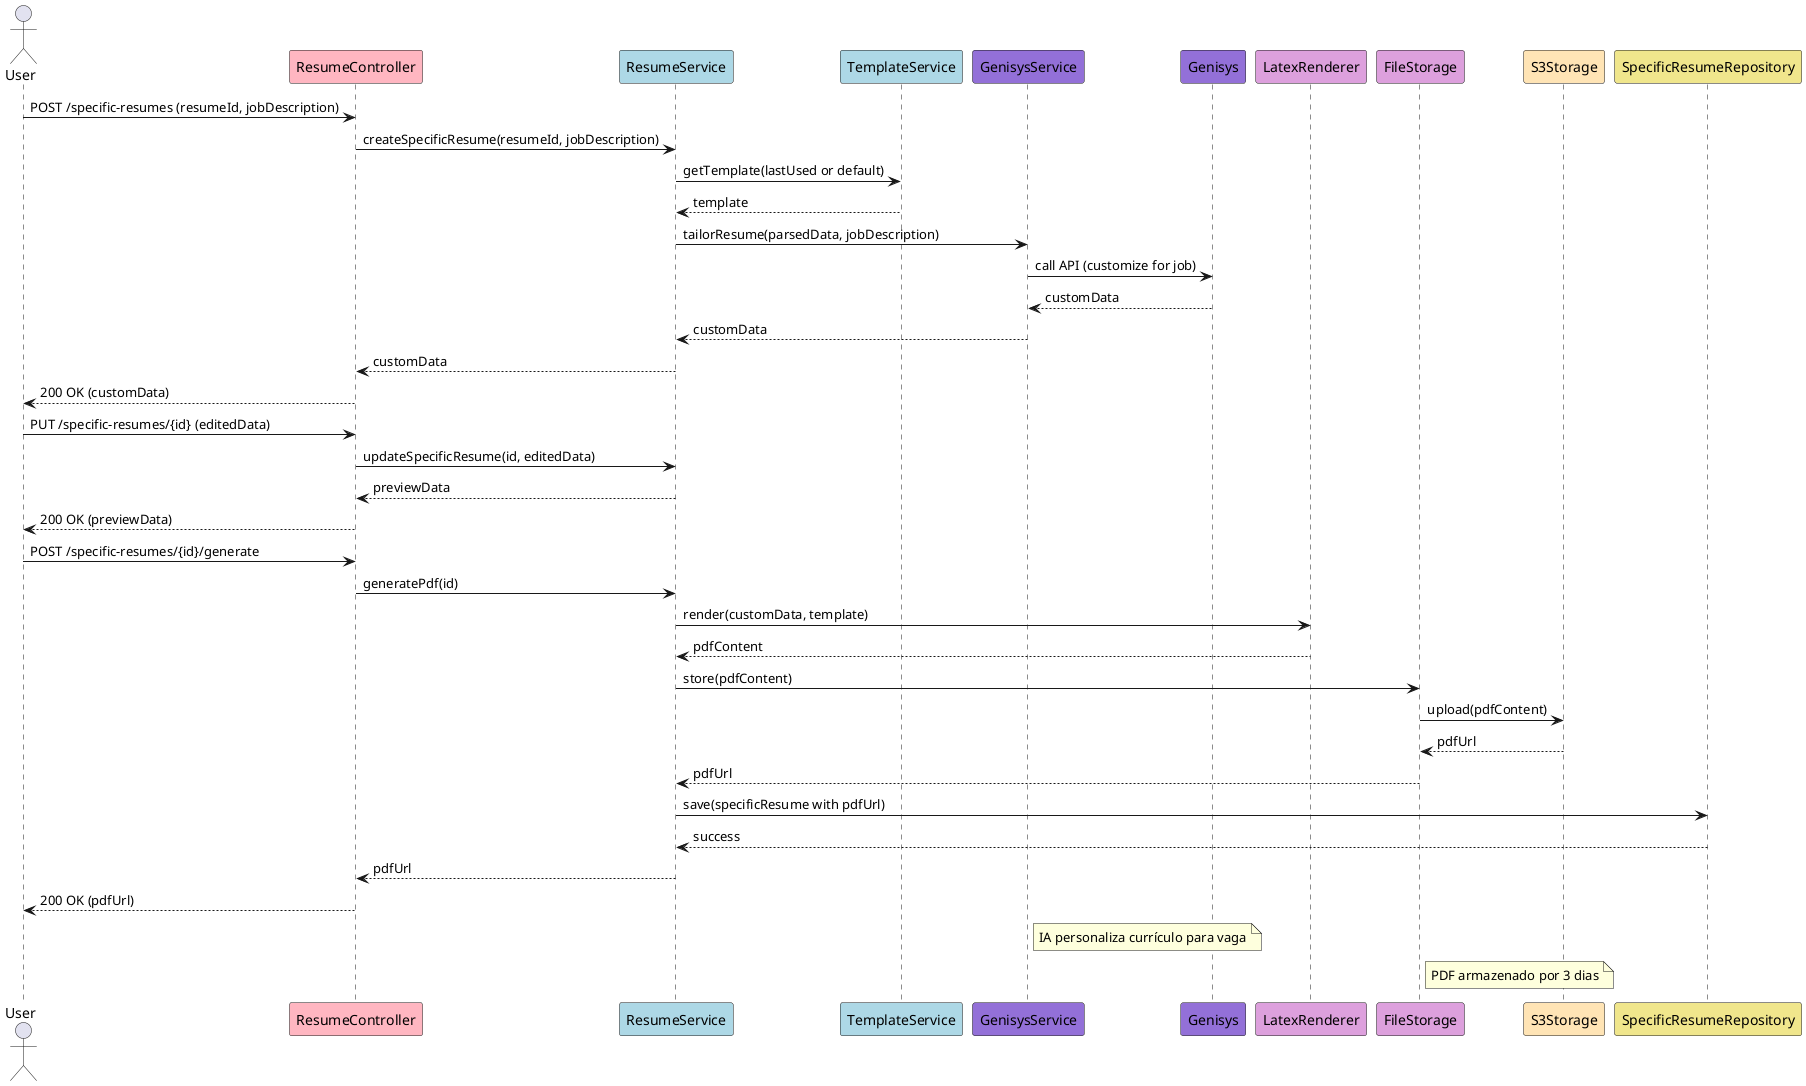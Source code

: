 '	This is part of the documentation of Deployo.io Resume Builder System.
'	Copyright (C) 2025
'	Leila Otto Algarve
'	See LICENSE.md for copying conditions. 
@startuml
actor User
participant "ResumeController" as RC #LightPink
participant "ResumeService" as RS #LightBlue
participant "TemplateService" as TS #LightBlue
participant "GenisysService" as GS #MediumPurple
participant "Genisys" as G #MediumPurple
participant "LatexRenderer" as LR #Plum
participant "FileStorage" as FS #Plum
participant "S3Storage" as S3 #Moccasin
participant "SpecificResumeRepository" as SRR #Khaki

' Escolha de template e personalização
User -> RC: POST /specific-resumes (resumeId, jobDescription)
RC -> RS: createSpecificResume(resumeId, jobDescription)
RS -> TS: getTemplate(lastUsed or default)
TS --> RS: template
RS -> GS: tailorResume(parsedData, jobDescription)
GS -> G: call API (customize for job)
G --> GS: customData
GS --> RS: customData
RS --> RC: customData
RC --> User: 200 OK (customData)

' Edição e preview
User -> RC: PUT /specific-resumes/{id} (editedData)
RC -> RS: updateSpecificResume(id, editedData)
RS --> RC: previewData
RC --> User: 200 OK (previewData)

' Geração de PDF
User -> RC: POST /specific-resumes/{id}/generate
RC -> RS: generatePdf(id)
RS -> LR: render(customData, template)
LR --> RS: pdfContent
RS -> FS: store(pdfContent)
FS -> S3: upload(pdfContent)
S3 --> FS: pdfUrl
FS --> RS: pdfUrl
RS -> SRR: save(specificResume with pdfUrl)
SRR --> RS: success
RS --> RC: pdfUrl
RC --> User: 200 OK (pdfUrl)

note right of GS: IA personaliza currículo para vaga
note right of FS: PDF armazenado por 3 dias

@enduml
